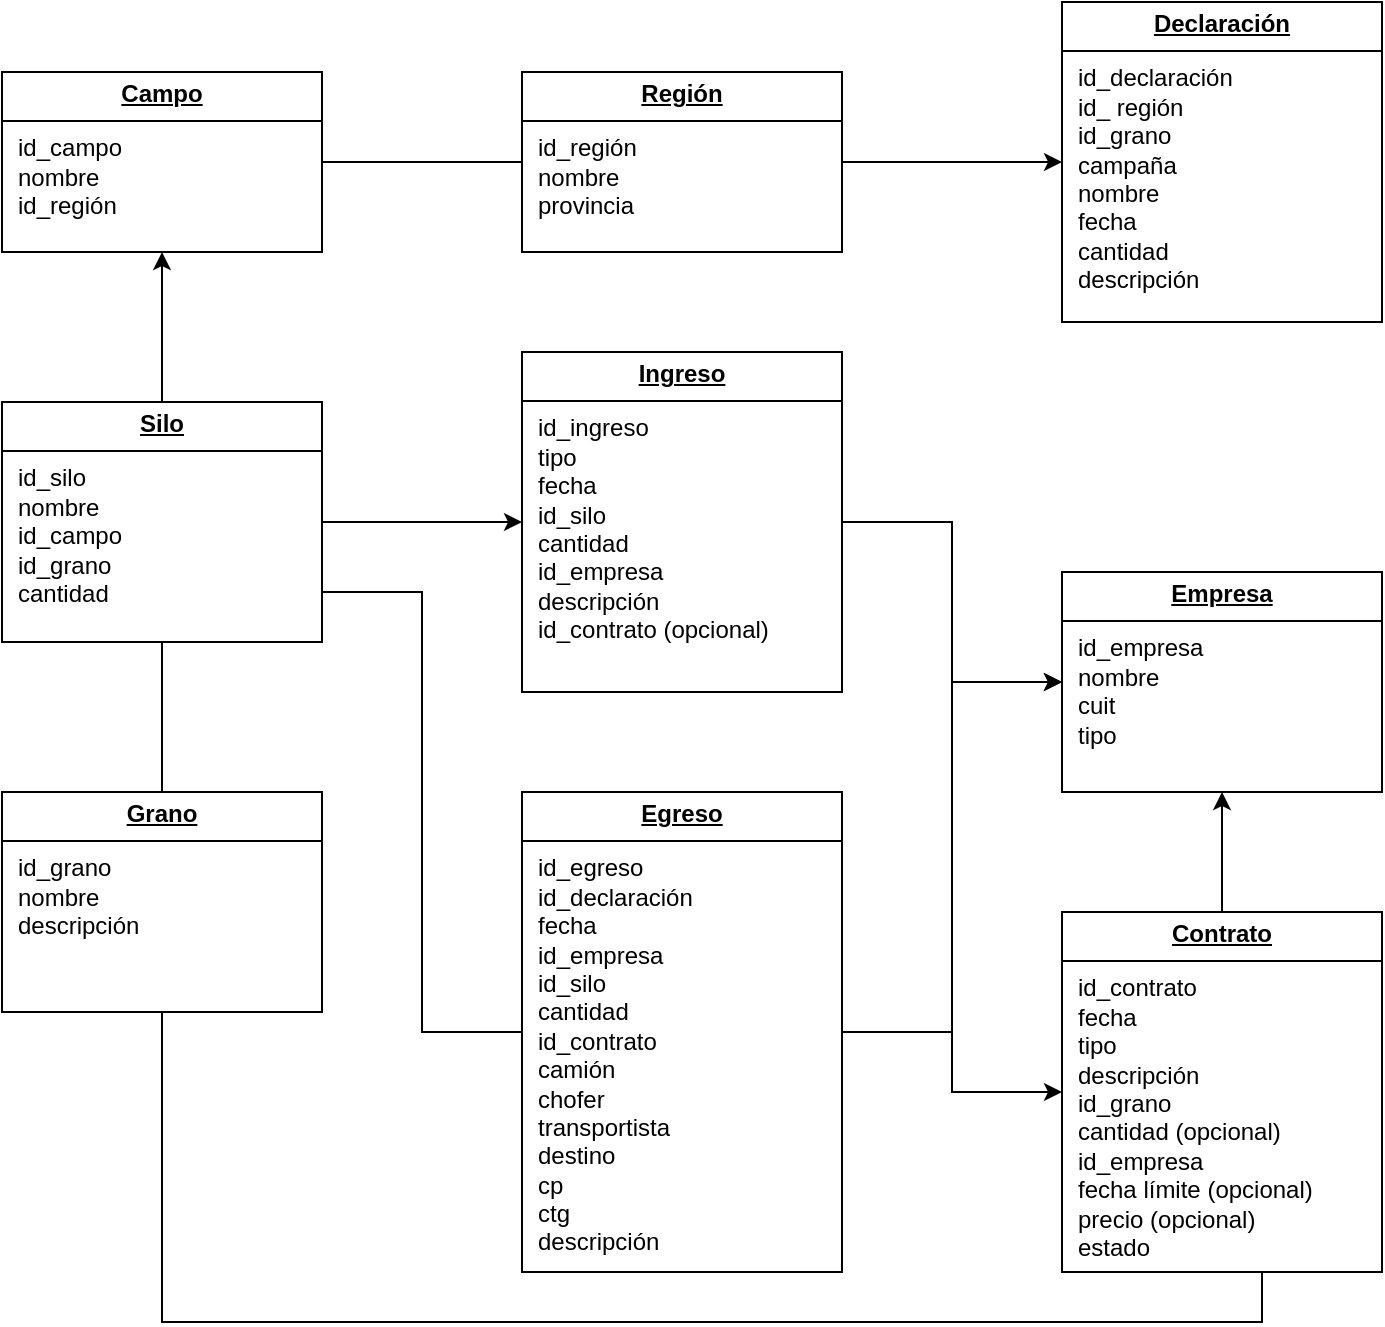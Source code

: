 <mxfile version="24.4.13" type="google">
  <diagram name="Página-1" id="S6BAX7dbSIMlFgmt_JcL">
    <mxGraphModel grid="1" page="1" gridSize="10" guides="1" tooltips="1" connect="1" arrows="1" fold="1" pageScale="1" pageWidth="827" pageHeight="1169" math="0" shadow="0">
      <root>
        <mxCell id="0" />
        <mxCell id="1" parent="0" />
        <mxCell id="E_nThtKlathOeHzJ6YZ2-23" style="edgeStyle=orthogonalEdgeStyle;rounded=0;orthogonalLoop=1;jettySize=auto;html=1;entryX=0.5;entryY=0;entryDx=0;entryDy=0;endArrow=none;endFill=0;" edge="1" parent="1" source="E_nThtKlathOeHzJ6YZ2-15" target="E_nThtKlathOeHzJ6YZ2-22">
          <mxGeometry relative="1" as="geometry" />
        </mxCell>
        <mxCell id="E_nThtKlathOeHzJ6YZ2-27" style="edgeStyle=orthogonalEdgeStyle;rounded=0;orthogonalLoop=1;jettySize=auto;html=1;entryX=0;entryY=0.5;entryDx=0;entryDy=0;endArrow=none;endFill=0;" edge="1" parent="1" source="E_nThtKlathOeHzJ6YZ2-15" target="E_nThtKlathOeHzJ6YZ2-24">
          <mxGeometry relative="1" as="geometry">
            <Array as="points">
              <mxPoint x="260" y="-705" />
              <mxPoint x="260" y="-485" />
            </Array>
          </mxGeometry>
        </mxCell>
        <mxCell id="2nTUKQ17-FYdA7R7akEU-3" style="edgeStyle=orthogonalEdgeStyle;rounded=0;orthogonalLoop=1;jettySize=auto;html=1;" edge="1" parent="1" source="E_nThtKlathOeHzJ6YZ2-15" target="E_nThtKlathOeHzJ6YZ2-19">
          <mxGeometry relative="1" as="geometry" />
        </mxCell>
        <mxCell id="2nTUKQ17-FYdA7R7akEU-5" style="edgeStyle=orthogonalEdgeStyle;rounded=0;orthogonalLoop=1;jettySize=auto;html=1;" edge="1" parent="1" source="E_nThtKlathOeHzJ6YZ2-15" target="SNDjTweo43myCKAQD7nz-5">
          <mxGeometry relative="1" as="geometry" />
        </mxCell>
        <mxCell id="E_nThtKlathOeHzJ6YZ2-15" value="&lt;p style=&quot;margin:0px;margin-top:4px;text-align:center;text-decoration:underline;&quot;&gt;&lt;b&gt;Silo&lt;/b&gt;&lt;/p&gt;&lt;hr size=&quot;1&quot; style=&quot;border-style:solid;&quot;&gt;&lt;p style=&quot;margin:0px;margin-left:8px;&quot;&gt;id_silo&lt;/p&gt;&lt;p style=&quot;margin:0px;margin-left:8px;&quot;&gt;nombre&lt;/p&gt;&lt;p style=&quot;margin:0px;margin-left:8px;&quot;&gt;id_campo&lt;/p&gt;&lt;p style=&quot;margin:0px;margin-left:8px;&quot;&gt;id_grano&lt;/p&gt;&lt;p style=&quot;margin:0px;margin-left:8px;&quot;&gt;cantidad&lt;/p&gt;" style="verticalAlign=top;align=left;overflow=fill;html=1;whiteSpace=wrap;" vertex="1" parent="1">
          <mxGeometry x="50" y="-800" width="160" height="120" as="geometry" />
        </mxCell>
        <mxCell id="E_nThtKlathOeHzJ6YZ2-20" style="edgeStyle=orthogonalEdgeStyle;rounded=0;orthogonalLoop=1;jettySize=auto;html=1;entryX=1;entryY=0.5;entryDx=0;entryDy=0;endArrow=none;endFill=0;" edge="1" parent="1" source="E_nThtKlathOeHzJ6YZ2-16" target="E_nThtKlathOeHzJ6YZ2-19">
          <mxGeometry relative="1" as="geometry" />
        </mxCell>
        <mxCell id="2nTUKQ17-FYdA7R7akEU-4" style="edgeStyle=orthogonalEdgeStyle;rounded=0;orthogonalLoop=1;jettySize=auto;html=1;" edge="1" parent="1" source="E_nThtKlathOeHzJ6YZ2-16" target="E_nThtKlathOeHzJ6YZ2-39">
          <mxGeometry relative="1" as="geometry" />
        </mxCell>
        <mxCell id="E_nThtKlathOeHzJ6YZ2-16" value="&lt;p style=&quot;margin:0px;margin-top:4px;text-align:center;text-decoration:underline;&quot;&gt;&lt;b&gt;Región&lt;/b&gt;&lt;/p&gt;&lt;hr size=&quot;1&quot; style=&quot;border-style:solid;&quot;&gt;&lt;p style=&quot;margin:0px;margin-left:8px;&quot;&gt;&lt;span style=&quot;background-color: initial;&quot;&gt;id_región&lt;/span&gt;&lt;br&gt;&lt;/p&gt;&lt;p style=&quot;margin:0px;margin-left:8px;&quot;&gt;&lt;span style=&quot;background-color: initial;&quot;&gt;nombre&lt;/span&gt;&lt;/p&gt;&lt;p style=&quot;margin:0px;margin-left:8px;&quot;&gt;&lt;span style=&quot;background-color: initial;&quot;&gt;provincia&lt;/span&gt;&lt;/p&gt;" style="verticalAlign=top;align=left;overflow=fill;html=1;whiteSpace=wrap;" vertex="1" parent="1">
          <mxGeometry x="310" y="-965" width="160" height="90" as="geometry" />
        </mxCell>
        <mxCell id="E_nThtKlathOeHzJ6YZ2-19" value="&lt;p style=&quot;margin:0px;margin-top:4px;text-align:center;text-decoration:underline;&quot;&gt;&lt;b&gt;Campo&lt;/b&gt;&lt;/p&gt;&lt;hr size=&quot;1&quot; style=&quot;border-style:solid;&quot;&gt;&lt;p style=&quot;margin:0px;margin-left:8px;&quot;&gt;id_campo&lt;/p&gt;&lt;p style=&quot;margin:0px;margin-left:8px;&quot;&gt;&lt;span style=&quot;background-color: initial;&quot;&gt;nombre&lt;/span&gt;&lt;/p&gt;&lt;p style=&quot;margin:0px;margin-left:8px;&quot;&gt;id_región&lt;/p&gt;" style="verticalAlign=top;align=left;overflow=fill;html=1;whiteSpace=wrap;" vertex="1" parent="1">
          <mxGeometry x="50" y="-965" width="160" height="90" as="geometry" />
        </mxCell>
        <mxCell id="E_nThtKlathOeHzJ6YZ2-30" style="edgeStyle=orthogonalEdgeStyle;rounded=0;orthogonalLoop=1;jettySize=auto;html=1;entryX=0.5;entryY=1;entryDx=0;entryDy=0;startArrow=none;startFill=0;endArrow=none;endFill=0;" edge="1" parent="1" source="E_nThtKlathOeHzJ6YZ2-22" target="E_nThtKlathOeHzJ6YZ2-29">
          <mxGeometry relative="1" as="geometry">
            <Array as="points">
              <mxPoint x="130" y="-340" />
              <mxPoint x="680" y="-340" />
              <mxPoint x="680" y="-365" />
            </Array>
          </mxGeometry>
        </mxCell>
        <mxCell id="E_nThtKlathOeHzJ6YZ2-22" value="&lt;p style=&quot;margin:0px;margin-top:4px;text-align:center;text-decoration:underline;&quot;&gt;&lt;b&gt;Grano&lt;/b&gt;&lt;/p&gt;&lt;hr size=&quot;1&quot; style=&quot;border-style:solid;&quot;&gt;&lt;p style=&quot;margin:0px;margin-left:8px;&quot;&gt;id_grano&lt;/p&gt;&lt;p style=&quot;margin:0px;margin-left:8px;&quot;&gt;nombre&lt;/p&gt;&lt;p style=&quot;margin:0px;margin-left:8px;&quot;&gt;descripción&lt;/p&gt;" style="verticalAlign=top;align=left;overflow=fill;html=1;whiteSpace=wrap;" vertex="1" parent="1">
          <mxGeometry x="50" y="-605" width="160" height="110" as="geometry" />
        </mxCell>
        <mxCell id="2nTUKQ17-FYdA7R7akEU-7" style="edgeStyle=orthogonalEdgeStyle;rounded=0;orthogonalLoop=1;jettySize=auto;html=1;" edge="1" parent="1" source="E_nThtKlathOeHzJ6YZ2-24" target="E_nThtKlathOeHzJ6YZ2-26">
          <mxGeometry relative="1" as="geometry" />
        </mxCell>
        <mxCell id="2nTUKQ17-FYdA7R7akEU-8" style="edgeStyle=orthogonalEdgeStyle;rounded=0;orthogonalLoop=1;jettySize=auto;html=1;" edge="1" parent="1" source="E_nThtKlathOeHzJ6YZ2-24" target="E_nThtKlathOeHzJ6YZ2-29">
          <mxGeometry relative="1" as="geometry" />
        </mxCell>
        <mxCell id="E_nThtKlathOeHzJ6YZ2-24" value="&lt;p style=&quot;margin:0px;margin-top:4px;text-align:center;text-decoration:underline;&quot;&gt;&lt;b&gt;Egreso&lt;/b&gt;&lt;/p&gt;&lt;hr size=&quot;1&quot; style=&quot;border-style:solid;&quot;&gt;&lt;p style=&quot;margin:0px;margin-left:8px;&quot;&gt;id_egreso&lt;/p&gt;&lt;p style=&quot;margin:0px;margin-left:8px;&quot;&gt;id_declaración&lt;/p&gt;&lt;p style=&quot;margin:0px;margin-left:8px;&quot;&gt;fecha&lt;/p&gt;&lt;p style=&quot;margin:0px;margin-left:8px;&quot;&gt;id_empresa&lt;/p&gt;&lt;p style=&quot;margin:0px;margin-left:8px;&quot;&gt;id_silo&lt;/p&gt;&lt;p style=&quot;margin:0px;margin-left:8px;&quot;&gt;cantidad&lt;/p&gt;&lt;p style=&quot;margin:0px;margin-left:8px;&quot;&gt;id_contrato&lt;/p&gt;&lt;p style=&quot;margin:0px;margin-left:8px;&quot;&gt;camión&lt;/p&gt;&lt;p style=&quot;margin:0px;margin-left:8px;&quot;&gt;chofer&lt;/p&gt;&lt;p style=&quot;margin:0px;margin-left:8px;&quot;&gt;transportista&lt;/p&gt;&lt;p style=&quot;margin:0px;margin-left:8px;&quot;&gt;destino&lt;/p&gt;&lt;p style=&quot;margin:0px;margin-left:8px;&quot;&gt;cp&lt;/p&gt;&lt;p style=&quot;margin:0px;margin-left:8px;&quot;&gt;ctg&lt;/p&gt;&lt;p style=&quot;margin:0px;margin-left:8px;&quot;&gt;descripción&lt;/p&gt;&lt;p style=&quot;margin:0px;margin-left:8px;&quot;&gt;&lt;br&gt;&lt;/p&gt;&lt;p style=&quot;margin:0px;margin-left:8px;&quot;&gt;&lt;br&gt;&lt;/p&gt;" style="verticalAlign=top;align=left;overflow=fill;html=1;whiteSpace=wrap;" vertex="1" parent="1">
          <mxGeometry x="310" y="-605" width="160" height="240" as="geometry" />
        </mxCell>
        <mxCell id="E_nThtKlathOeHzJ6YZ2-26" value="&lt;p style=&quot;margin:0px;margin-top:4px;text-align:center;text-decoration:underline;&quot;&gt;&lt;b&gt;Empresa&lt;/b&gt;&lt;/p&gt;&lt;hr size=&quot;1&quot; style=&quot;border-style:solid;&quot;&gt;&lt;p style=&quot;margin:0px;margin-left:8px;&quot;&gt;id_empresa&lt;/p&gt;&lt;p style=&quot;margin:0px;margin-left:8px;&quot;&gt;nombre&lt;/p&gt;&lt;p style=&quot;margin:0px;margin-left:8px;&quot;&gt;cuit&lt;/p&gt;&lt;p style=&quot;margin:0px;margin-left:8px;&quot;&gt;tipo&lt;/p&gt;&lt;p style=&quot;margin:0px;margin-left:8px;&quot;&gt;&lt;br&gt;&lt;/p&gt;" style="verticalAlign=top;align=left;overflow=fill;html=1;whiteSpace=wrap;" vertex="1" parent="1">
          <mxGeometry x="580" y="-715" width="160" height="110" as="geometry" />
        </mxCell>
        <mxCell id="2nTUKQ17-FYdA7R7akEU-9" style="edgeStyle=orthogonalEdgeStyle;rounded=0;orthogonalLoop=1;jettySize=auto;html=1;entryX=0.5;entryY=1;entryDx=0;entryDy=0;" edge="1" parent="1" source="E_nThtKlathOeHzJ6YZ2-29" target="E_nThtKlathOeHzJ6YZ2-26">
          <mxGeometry relative="1" as="geometry" />
        </mxCell>
        <mxCell id="E_nThtKlathOeHzJ6YZ2-29" value="&lt;p style=&quot;margin:0px;margin-top:4px;text-align:center;text-decoration:underline;&quot;&gt;&lt;b&gt;Contrato&lt;/b&gt;&lt;/p&gt;&lt;hr size=&quot;1&quot; style=&quot;border-style:solid;&quot;&gt;&lt;p style=&quot;margin:0px;margin-left:8px;&quot;&gt;id_contrato&lt;/p&gt;&lt;p style=&quot;margin:0px;margin-left:8px;&quot;&gt;fecha&lt;/p&gt;&lt;p style=&quot;margin:0px;margin-left:8px;&quot;&gt;tipo&lt;/p&gt;&lt;p style=&quot;margin:0px;margin-left:8px;&quot;&gt;descripción&lt;/p&gt;&lt;p style=&quot;margin:0px;margin-left:8px;&quot;&gt;id_grano&lt;/p&gt;&lt;p style=&quot;margin:0px;margin-left:8px;&quot;&gt;cantidad (opcional)&lt;/p&gt;&lt;p style=&quot;margin:0px;margin-left:8px;&quot;&gt;id_empresa&lt;/p&gt;&lt;p style=&quot;margin:0px;margin-left:8px;&quot;&gt;fecha límite (opcional)&lt;/p&gt;&lt;p style=&quot;margin:0px;margin-left:8px;&quot;&gt;precio (opcional)&lt;/p&gt;&lt;p style=&quot;margin:0px;margin-left:8px;&quot;&gt;estado&lt;/p&gt;" style="verticalAlign=top;align=left;overflow=fill;html=1;whiteSpace=wrap;" vertex="1" parent="1">
          <mxGeometry x="580" y="-545" width="160" height="180" as="geometry" />
        </mxCell>
        <mxCell id="E_nThtKlathOeHzJ6YZ2-39" value="&lt;p style=&quot;margin:0px;margin-top:4px;text-align:center;text-decoration:underline;&quot;&gt;&lt;b&gt;Declaración&lt;/b&gt;&lt;/p&gt;&lt;hr size=&quot;1&quot; style=&quot;border-style:solid;&quot;&gt;&lt;p style=&quot;margin:0px;margin-left:8px;&quot;&gt;&lt;span style=&quot;background-color: initial;&quot;&gt;id_declaración&lt;br&gt;&lt;/span&gt;&lt;/p&gt;&lt;p style=&quot;margin:0px;margin-left:8px;&quot;&gt;&lt;span style=&quot;background-color: initial;&quot;&gt;id_ región&lt;/span&gt;&lt;/p&gt;&lt;p style=&quot;margin:0px;margin-left:8px;&quot;&gt;&lt;span style=&quot;background-color: initial;&quot;&gt;id_grano&lt;/span&gt;&lt;/p&gt;&lt;p style=&quot;margin:0px;margin-left:8px;&quot;&gt;&lt;span style=&quot;background-color: initial;&quot;&gt;campaña&lt;/span&gt;&lt;/p&gt;&lt;p style=&quot;margin:0px;margin-left:8px;&quot;&gt;nombre&lt;/p&gt;&lt;p style=&quot;margin:0px;margin-left:8px;&quot;&gt;fecha&lt;/p&gt;&lt;p style=&quot;margin:0px;margin-left:8px;&quot;&gt;cantidad&lt;/p&gt;&lt;p style=&quot;margin:0px;margin-left:8px;&quot;&gt;descripción&lt;/p&gt;" style="verticalAlign=top;align=left;overflow=fill;html=1;whiteSpace=wrap;" vertex="1" parent="1">
          <mxGeometry x="580" y="-1000" width="160" height="160" as="geometry" />
        </mxCell>
        <mxCell id="2nTUKQ17-FYdA7R7akEU-6" style="edgeStyle=orthogonalEdgeStyle;rounded=0;orthogonalLoop=1;jettySize=auto;html=1;entryX=0;entryY=0.5;entryDx=0;entryDy=0;" edge="1" parent="1" source="SNDjTweo43myCKAQD7nz-5" target="E_nThtKlathOeHzJ6YZ2-26">
          <mxGeometry relative="1" as="geometry" />
        </mxCell>
        <mxCell id="SNDjTweo43myCKAQD7nz-5" value="&lt;p style=&quot;margin:0px;margin-top:4px;text-align:center;text-decoration:underline;&quot;&gt;&lt;b&gt;Ingreso&lt;/b&gt;&lt;/p&gt;&lt;hr size=&quot;1&quot; style=&quot;border-style:solid;&quot;&gt;&lt;p style=&quot;margin:0px;margin-left:8px;&quot;&gt;id_ingreso&lt;/p&gt;&lt;p style=&quot;margin:0px;margin-left:8px;&quot;&gt;tipo&lt;/p&gt;&lt;p style=&quot;margin:0px;margin-left:8px;&quot;&gt;fecha&lt;/p&gt;&lt;p style=&quot;margin:0px;margin-left:8px;&quot;&gt;id_silo&lt;/p&gt;&lt;p style=&quot;margin:0px;margin-left:8px;&quot;&gt;cantidad&lt;/p&gt;&lt;p style=&quot;margin:0px;margin-left:8px;&quot;&gt;id_empresa&lt;/p&gt;&lt;p style=&quot;margin:0px;margin-left:8px;&quot;&gt;descripción&amp;nbsp;&lt;/p&gt;&lt;p style=&quot;margin:0px;margin-left:8px;&quot;&gt;id_contrato (opcional)&lt;/p&gt;" style="verticalAlign=top;align=left;overflow=fill;html=1;whiteSpace=wrap;" vertex="1" parent="1">
          <mxGeometry x="310" y="-825" width="160" height="170" as="geometry" />
        </mxCell>
      </root>
    </mxGraphModel>
  </diagram>
</mxfile>
